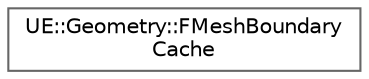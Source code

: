 digraph "Graphical Class Hierarchy"
{
 // INTERACTIVE_SVG=YES
 // LATEX_PDF_SIZE
  bgcolor="transparent";
  edge [fontname=Helvetica,fontsize=10,labelfontname=Helvetica,labelfontsize=10];
  node [fontname=Helvetica,fontsize=10,shape=box,height=0.2,width=0.4];
  rankdir="LR";
  Node0 [id="Node000000",label="UE::Geometry::FMeshBoundary\lCache",height=0.2,width=0.4,color="grey40", fillcolor="white", style="filled",URL="$d4/d94/classUE_1_1Geometry_1_1FMeshBoundaryCache.html",tooltip=" "];
}
